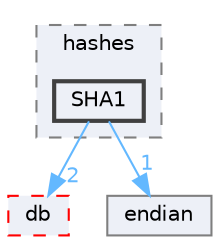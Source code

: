 digraph "src/OpenFOAM/primitives/hashes/SHA1"
{
 // LATEX_PDF_SIZE
  bgcolor="transparent";
  edge [fontname=Helvetica,fontsize=10,labelfontname=Helvetica,labelfontsize=10];
  node [fontname=Helvetica,fontsize=10,shape=box,height=0.2,width=0.4];
  compound=true
  subgraph clusterdir_4283faa153a5178e565ef547cd992a0a {
    graph [ bgcolor="#edf0f7", pencolor="grey50", label="hashes", fontname=Helvetica,fontsize=10 style="filled,dashed", URL="dir_4283faa153a5178e565ef547cd992a0a.html",tooltip=""]
  dir_3d614b781e1edef717521f8d16034f51 [label="SHA1", fillcolor="#edf0f7", color="grey25", style="filled,bold", URL="dir_3d614b781e1edef717521f8d16034f51.html",tooltip=""];
  }
  dir_63c634f7a7cfd679ac26c67fb30fc32f [label="db", fillcolor="#edf0f7", color="red", style="filled,dashed", URL="dir_63c634f7a7cfd679ac26c67fb30fc32f.html",tooltip=""];
  dir_b969870e063da0027f3eeeec2b37d4ff [label="endian", fillcolor="#edf0f7", color="grey50", style="filled", URL="dir_b969870e063da0027f3eeeec2b37d4ff.html",tooltip=""];
  dir_3d614b781e1edef717521f8d16034f51->dir_63c634f7a7cfd679ac26c67fb30fc32f [headlabel="2", labeldistance=1.5 headhref="dir_003507_000817.html" href="dir_003507_000817.html" color="steelblue1" fontcolor="steelblue1"];
  dir_3d614b781e1edef717521f8d16034f51->dir_b969870e063da0027f3eeeec2b37d4ff [headlabel="1", labeldistance=1.5 headhref="dir_003507_001138.html" href="dir_003507_001138.html" color="steelblue1" fontcolor="steelblue1"];
}
